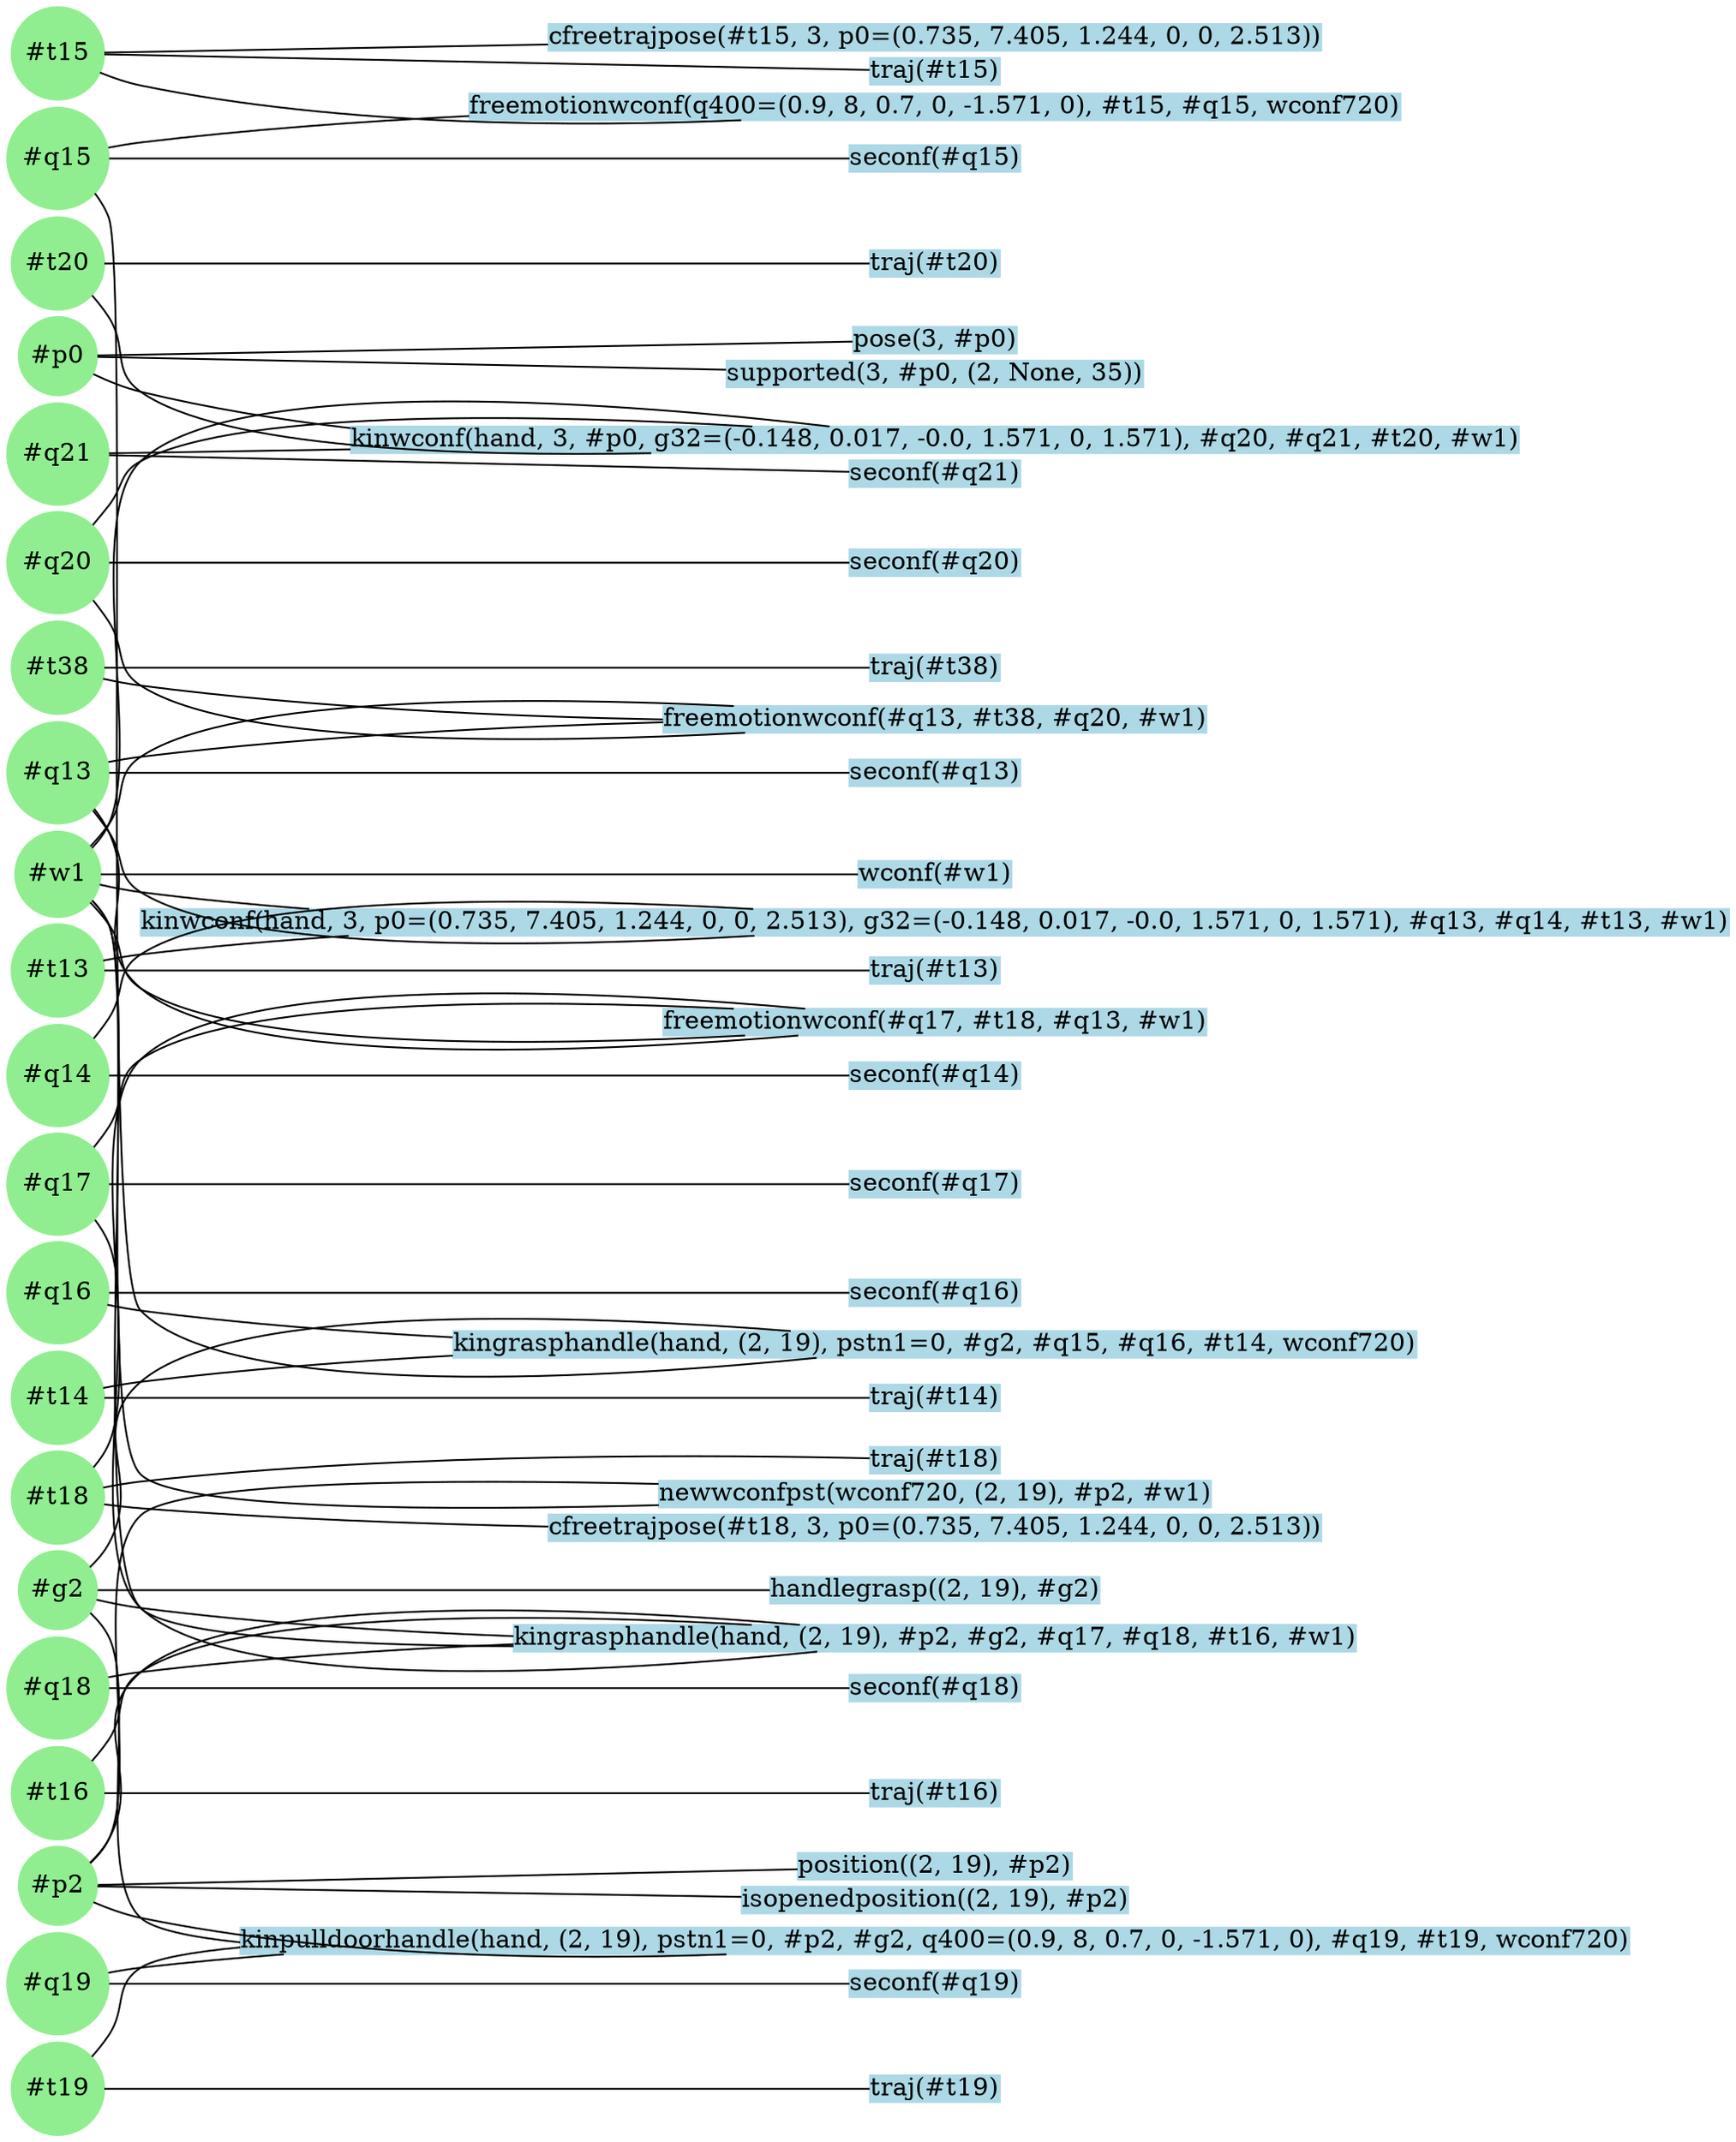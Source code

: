 strict graph "" {
	graph [bb="0,0,966.57,1183.3",
		dpi=300,
		nodesep=0.05,
		outputMode=nodesfirst,
		rankdir=RL,
		ranksep=0.25
	];
	node [colorscheme=SVG,
		height=0.02,
		label="\N",
		margin=0,
		style=filled,
		width=0
	];
	edge [colorscheme=SVG];
	"cfreetrajpose(#t15, 3, p0=(0.735, 7.405, 1.244, 0, 0, 2.513))"	[color=LightBlue,
		height=0.20833,
		pos="520.57,1166.2",
		shape=box,
		width=6.0278];
	"#t15"	[color=LightGreen,
		height=0.72675,
		pos="28.284,1157.2",
		shape=circle,
		width=0.72675];
	"cfreetrajpose(#t15, 3, p0=(0.735, 7.405, 1.244, 0, 0, 2.513))" -- "#t15"	[pos="303.45,1162.2 205.64,1160.4 101.58,1158.5 54.735,1157.6"];
	"traj(#t20)"	[color=LightBlue,
		height=0.20833,
		pos="520.57,1041.2",
		shape=box,
		width=1.0139];
	"#t20"	[color=LightGreen,
		height=0.72675,
		pos="28.284,1041.2",
		shape=circle,
		width=0.72675];
	"traj(#t20)" -- "#t20"	[pos="483.91,1041.2 389.71,1041.2 135.87,1041.2 54.649,1041.2"];
	"kinwconf(hand, 3, #p0, g32=(-0.148, 0.017, -0.0, 1.571, 0, 1.571), #q20, #q21, #t20, #w1)"	[color=LightBlue,
		height=0.20833,
		pos="520.57,943.16",
		shape=box,
		width=9.1111];
	"kinwconf(hand, 3, #p0, g32=(-0.148, 0.017, -0.0, 1.571, 0, 1.571), #q20, #q21, #t20, #w1)" -- "#t20"	[pos="377.18,935.66 265.72,932.64 121.91,935.92 74.569,969.16 57.947,980.83 67.553,994.08 56.569,1011.2 53.903,1015.3 50.655,1019.4 47.343,\
1023.2"];
	"#p0"	[color=LightGreen,
		height=0.6089,
		pos="28.284,989.16",
		shape=circle,
		width=0.6089];
	"kinwconf(hand, 3, #p0, g32=(-0.148, 0.017, -0.0, 1.571, 0, 1.571), #q20, #q21, #t20, #w1)" -- "#p0"	[pos="192.52,948.85 152.47,953.48 112.37,960.03 74.569,969.16 65.546,971.34 56.077,975.24 48.143,979.02"];
	"#q20"	[color=LightGreen,
		height=0.78567,
		pos="28.284,874.16",
		shape=circle,
		width=0.78567];
	"kinwconf(hand, 3, #p0, g32=(-0.148, 0.017, -0.0, 1.571, 0, 1.571), #q20, #q21, #t20, #w1)" -- "#q20"	[pos="418.06,950.67 305.4,957.22 131.9,961.51 74.569,931.16 62.468,924.76 65.017,916.94 56.569,906.16 53.775,902.6 50.735,898.89 47.73,\
895.3"];
	"#q21"	[color=LightGreen,
		height=0.78567,
		pos="28.284,935.16",
		shape=circle,
		width=0.78567];
	"kinwconf(hand, 3, #p0, g32=(-0.148, 0.017, -0.0, 1.571, 0, 1.571), #q20, #q21, #t20, #w1)" -- "#q21"	[pos="192.54,937.83 135.98,936.9 85.991,936.09 56.678,935.61"];
	"#w1"	[color=LightGreen,
		height=0.66782,
		pos="28.284,702.16",
		shape=circle,
		width=0.66782];
	"kinwconf(hand, 3, #p0, g32=(-0.148, 0.017, -0.0, 1.571, 0, 1.571), #q20, #q21, #t20, #w1)" -- "#w1"	[pos="461.44,950.67 353.66,963.17 128.85,982.16 74.569,931.16 41.885,900.46 75.299,770.91 56.569,730.16 54.357,725.35 50.961,720.87 47.306,\
716.97"];
	"freemotionwconf(#q17, #t18, #q13, #w1)"	[color=LightBlue,
		height=0.20833,
		pos="520.57,619.16",
		shape=box,
		width=4.2361];
	"freemotionwconf(#q17, #t18, #q13, #w1)" -- "#w1"	[pos="413.98,611.66 300.33,605.65 128.55,603.18 74.569,638.16 59.556,647.89 66.934,659.58 56.569,674.16 53.658,678.26 50.151,682.32 46.634,\
686.04"];
	"#q17"	[color=LightGreen,
		height=0.78567,
		pos="28.284,529.16",
		shape=circle,
		width=0.78567];
	"freemotionwconf(#q17, #t18, #q13, #w1)" -- "#q17"	[pos="412.8,626.67 299.01,632.56 127.98,634.67 74.569,599.16 59.006,588.82 66.719,576.85 56.569,561.16 54.031,557.24 51.056,553.28 48.023,\
549.54"];
	"#t18"	[color=LightGreen,
		height=0.72675,
		pos="28.284,354.16",
		shape=circle,
		width=0.72675];
	"freemotionwconf(#q17, #t18, #q13, #w1)" -- "#t18"	[pos="449.57,626.68 337.82,636.99 126.4,649.03 74.569,599.16 40.018,565.92 75.714,428.12 56.569,384.16 54.544,379.52 51.501,375.11 48.171,\
371.18"];
	"#q13"	[color=LightGreen,
		height=0.78567,
		pos="28.284,758.16",
		shape=circle,
		width=0.78567];
	"freemotionwconf(#q17, #t18, #q13, #w1)" -- "#q13"	[pos="443.87,611.64 331.56,602.22 128.27,592.39 74.569,638.16 44.186,664.06 74.073,690.28 56.569,726.16 54.52,730.36 51.79,734.46 48.848,\
738.25"];
	"seconf(#q20)"	[color=LightBlue,
		height=0.20833,
		pos="520.57,874.16",
		shape=box,
		width=1.3333];
	"seconf(#q20)" -- "#q20"	[pos="472.56,874.16 371.65,874.16 136.98,874.16 56.753,874.16"];
	"seconf(#q13)"	[color=LightBlue,
		height=0.20833,
		pos="520.57,758.16",
		shape=box,
		width=1.3333];
	"seconf(#q13)" -- "#q13"	[pos="472.56,758.16 371.65,758.16 136.98,758.16 56.753,758.16"];
	"traj(#t13)"	[color=LightBlue,
		height=0.20833,
		pos="520.57,648.16",
		shape=box,
		width=1.0139];
	"#t13"	[color=LightGreen,
		height=0.72675,
		pos="28.284,648.16",
		shape=circle,
		width=0.72675];
	"traj(#t13)" -- "#t13"	[pos="483.91,648.16 389.71,648.16 135.87,648.16 54.649,648.16"];
	"kingrasphandle(hand, (2, 19), pstn1=0, #g2, #q15, #q16, #t14, wconf720)"	[color=LightBlue,
		height=0.20833,
		pos="520.57,439.16",
		shape=box,
		width=7.5139];
	"#g2"	[color=LightGreen,
		height=0.6089,
		pos="28.284,302.16",
		shape=circle,
		width=0.6089];
	"kingrasphandle(hand, (2, 19), pstn1=0, #g2, #q15, #q16, #t14, wconf720)" -- "#g2"	[pos="441.96,446.69 329.22,455.85 127.78,464.92 74.569,419.16 43.309,392.28 76.421,364.3 56.569,328.16 53.922,323.35 50.075,318.89 46.099,\
315.08"];
	"#q15"	[color=LightGreen,
		height=0.78567,
		pos="28.284,1099.2",
		shape=circle,
		width=0.78567];
	"kingrasphandle(hand, (2, 19), pstn1=0, #g2, #q15, #q16, #t14, wconf720)" -- "#q15"	[pos="454.19,431.65 343.41,420.55 125.83,406.22 74.569,458.16 50.792,482.25 68.739,1035.6 56.569,1067.2 54.836,1071.7 52.183,1076 49.2,\
1079.9"];
	"#q16"	[color=LightGreen,
		height=0.78567,
		pos="28.284,468.16",
		shape=circle,
		width=0.78567];
	"kingrasphandle(hand, (2, 19), pstn1=0, #g2, #q15, #q16, #t14, wconf720)" -- "#q16"	[pos="250.06,443.1 192.01,446.06 131.12,450.77 74.569,458.16 68.501,458.96 62.045,460.16 55.966,461.46"];
	"#t14"	[color=LightGreen,
		height=0.72675,
		pos="28.284,410.16",
		shape=circle,
		width=0.72675];
	"kingrasphandle(hand, (2, 19), pstn1=0, #g2, #q15, #q16, #t14, wconf720)" -- "#t14"	[pos="249.88,433.6 191.91,430.57 131.09,426.01 74.569,419.16 67.884,418.35 60.711,417.11 54.089,415.8"];
	"seconf(#q17)"	[color=LightBlue,
		height=0.20833,
		pos="520.57,529.16",
		shape=box,
		width=1.3333];
	"seconf(#q17)" -- "#q17"	[pos="472.56,529.16 371.65,529.16 136.98,529.16 56.753,529.16"];
	"freemotionwconf(q400=(0.9, 8, 0.7, 0, -1.571, 0), #t15, #q15, wconf720)"	[color=LightBlue,
		height=0.20833,
		pos="520.57,1128.2",
		shape=box,
		width=7.2639];
	"freemotionwconf(q400=(0.9, 8, 0.7, 0, -1.571, 0), #t15, #q15, wconf720)" -- "#t15"	[pos="397.5,1120.7 307.41,1117.7 182.27,1119.1 74.569,1140.2 67.151,1141.6 59.352,1144.1 52.357,1146.8"];
	"freemotionwconf(q400=(0.9, 8, 0.7, 0, -1.571, 0), #t15, #q15, wconf720)" -- "#q15"	[pos="259.01,1123.1 198.33,1120 134.07,1115.4 74.569,1108.2 68.521,1107.4 62.073,1106.3 55.995,1105.2"];
	"traj(#t15)"	[color=LightBlue,
		height=0.20833,
		pos="520.57,1147.2",
		shape=box,
		width=1.0139];
	"traj(#t15)" -- "#t15"	[pos="483.91,1147.9 389.71,1149.8 135.87,1155 54.649,1156.6"];
	"traj(#t38)"	[color=LightBlue,
		height=0.20833,
		pos="520.57,816.16",
		shape=box,
		width=1.0139];
	"#t38"	[color=LightGreen,
		height=0.72675,
		pos="28.284,816.16",
		shape=circle,
		width=0.72675];
	"traj(#t38)" -- "#t38"	[pos="483.91,816.16 389.71,816.16 135.87,816.16 54.649,816.16"];
	"kinwconf(hand, 3, p0=(0.735, 7.405, 1.244, 0, 0, 2.513), g32=(-0.148, 0.017, -0.0, 1.571, 0, 1.571), #q13, #q14, #t13, #w1)"	[color=LightBlue,
		height=0.20833,
		pos="520.57,675.16",
		shape=box,
		width=12.389];
	"kinwconf(hand, 3, p0=(0.735, 7.405, 1.244, 0, 0, 2.513), g32=(-0.148, 0.017, -0.0, 1.571, 0, 1.571), #q13, #q14, #t13, #w1)" -- "#w1"	[pos="168.67,682.68 136.79,685.14 105.05,688.25 74.569,692.16 67.062,693.13 58.963,694.73 51.718,696.38"];
	"kinwconf(hand, 3, p0=(0.735, 7.405, 1.244, 0, 0, 2.513), g32=(-0.148, 0.017, -0.0, 1.571, 0, 1.571), #q13, #q14, #t13, #w1)" -- "#q13"	[pos="419.23,667.66 305.84,661.12 129.84,657.43 74.569,692.16 60.092,701.26 66.173,712.02 56.569,726.16 53.944,730.03 50.926,733.96 47.876,\
737.69"];
	"kinwconf(hand, 3, p0=(0.735, 7.405, 1.244, 0, 0, 2.513), g32=(-0.148, 0.017, -0.0, 1.571, 0, 1.571), #q13, #q14, #t13, #w1)" -- "#t13"	[pos="191.03,667.66 151.71,665.05 112.19,661.63 74.569,657.16 67.882,656.37 60.709,655.13 54.087,653.82"];
	"#q14"	[color=LightGreen,
		height=0.78567,
		pos="28.284,590.16",
		shape=circle,
		width=0.78567];
	"kinwconf(hand, 3, p0=(0.735, 7.405, 1.244, 0, 0, 2.513), g32=(-0.148, 0.017, -0.0, 1.571, 0, 1.571), #q13, #q14, #t13, #w1)" -- "#q14"	[pos="416.62,682.67 303.07,688.95 129.19,692.03 74.569,657.16 59.824,647.75 66.308,636.69 56.569,622.16 53.967,618.28 50.961,614.34 47.915,\
610.61"];
	"position((2, 19), #p2)"	[color=LightBlue,
		height=0.20833,
		pos="520.57,149.16",
		shape=box,
		width=2.1389];
	"#p2"	[color=LightGreen,
		height=0.6089,
		pos="28.284,138.16",
		shape=circle,
		width=0.6089];
	"position((2, 19), #p2)" -- "#p2"	[pos="443.5,147.46 328.65,144.88 117.27,140.14 50.246,138.63"];
	"seconf(#q21)"	[color=LightBlue,
		height=0.20833,
		pos="520.57,924.16",
		shape=box,
		width=1.3333];
	"seconf(#q21)" -- "#q21"	[pos="472.56,925.22 371.65,927.48 136.98,932.75 56.753,934.55"];
	"isopenedposition((2, 19), #p2)"	[color=LightBlue,
		height=0.20833,
		pos="520.57,130.16",
		shape=box,
		width=3.0139];
	"isopenedposition((2, 19), #p2)" -- "#p2"	[pos="411.97,131.92 293.58,133.85 111.91,136.81 50.445,137.82"];
	"seconf(#q18)"	[color=LightBlue,
		height=0.20833,
		pos="520.57,248.16",
		shape=box,
		width=1.3333];
	"#q18"	[color=LightGreen,
		height=0.78567,
		pos="28.284,248.16",
		shape=circle,
		width=0.78567];
	"seconf(#q18)" -- "#q18"	[pos="472.56,248.16 371.65,248.16 136.98,248.16 56.753,248.16"];
	"kingrasphandle(hand, (2, 19), #p2, #g2, #q17, #q18, #t16, #w1)"	[color=LightBlue,
		height=0.20833,
		pos="520.57,275.16",
		shape=box,
		width=6.5694];
	"kingrasphandle(hand, (2, 19), #p2, #g2, #q17, #q18, #t16, #w1)" -- "#w1"	[pos="283.92,270.67 185.77,271.28 90.699,276.18 74.569,292.16 44.389,322.07 73.497,635.19 56.569,674.16 54.459,679.02 51.103,683.51 47.454,\
687.42"];
	"kingrasphandle(hand, (2, 19), #p2, #g2, #q17, #q18, #t16, #w1)" -- "#q17"	[pos="283.88,270.96 185.91,271.65 91.002,276.52 74.569,292.16 41.443,323.69 74.242,454.99 56.569,497.16 54.706,501.61 51.991,505.89 48.986,\
509.79"];
	"kingrasphandle(hand, (2, 19), #p2, #g2, #q17, #q18, #t16, #w1)" -- "#g2"	[pos="283.93,276.3 216.14,278.75 142.24,283.47 74.569,292.16 66.423,293.21 57.58,295.01 49.887,296.8"];
	"kingrasphandle(hand, (2, 19), #p2, #g2, #q17, #q18, #t16, #w1)" -- "#p2"	[pos="446.57,282.7 334.8,292.54 128.51,303.53 74.569,257.16 42.642,229.72 76.765,201.1 56.569,164.16 53.932,159.34 50.088,154.88 46.113,\
151.07"];
	"kingrasphandle(hand, (2, 19), #p2, #g2, #q17, #q18, #t16, #w1)" -- "#q18"	[pos="284.04,272.48 216.25,269.86 142.33,265.22 74.569,257.16 68.519,256.44 62.071,255.36 55.993,254.19"];
	"#t16"	[color=LightGreen,
		height=0.72675,
		pos="28.284,190.16",
		shape=circle,
		width=0.72675];
	"kingrasphandle(hand, (2, 19), #p2, #g2, #q17, #q18, #t16, #w1)" -- "#t16"	[pos="420.27,282.67 306.71,289.29 129.41,293.03 74.569,257.16 59.264,247.15 66.825,235.3 56.569,220.16 53.884,216.2 50.7,212.22 47.472,\
208.52"];
	"pose(3, #p0)"	[color=LightBlue,
		height=0.20833,
		pos="520.57,998.16",
		shape=box,
		width=1.2778];
	"pose(3, #p0)" -- "#p0"	[pos="474.32,997.33 371.56,995.45 123.78,990.9 50.214,989.55"];
	"handlegrasp((2, 19), #g2)"	[color=LightBlue,
		height=0.20833,
		pos="520.57,302.16",
		shape=box,
		width=2.5694];
	"handlegrasp((2, 19), #g2)" -- "#g2"	[pos="427.92,302.16 310.69,302.16 115.07,302.16 50.605,302.16"];
	"traj(#t16)"	[color=LightBlue,
		height=0.20833,
		pos="520.57,190.16",
		shape=box,
		width=1.0139];
	"traj(#t16)" -- "#t16"	[pos="483.91,190.16 389.71,190.16 135.87,190.16 54.649,190.16"];
	"seconf(#q19)"	[color=LightBlue,
		height=0.20833,
		pos="520.57,84.163",
		shape=box,
		width=1.3333];
	"#q19"	[color=LightGreen,
		height=0.78567,
		pos="28.284,84.163",
		shape=circle,
		width=0.78567];
	"seconf(#q19)" -- "#q19"	[pos="472.56,84.163 371.65,84.163 136.98,84.163 56.753,84.163"];
	"wconf(#w1)"	[color=LightBlue,
		height=0.20833,
		pos="520.57,702.16",
		shape=box,
		width=1.1944];
	"wconf(#w1)" -- "#w1"	[pos="477.34,702.16 377.46,702.16 129.32,702.16 52.395,702.16"];
	"cfreetrajpose(#t18, 3, p0=(0.735, 7.405, 1.244, 0, 0, 2.513))"	[color=LightBlue,
		height=0.20833,
		pos="520.57,337.16",
		shape=box,
		width=6.0278];
	"cfreetrajpose(#t18, 3, p0=(0.735, 7.405, 1.244, 0, 0, 2.513))" -- "#t18"	[pos="303.46,337.86 230.66,339.33 149.01,342.33 74.569,348.16 68.085,348.67 61.109,349.47 54.621,350.32"];
	"supported(3, #p0, (2, None, 35))"	[color=LightBlue,
		height=0.20833,
		pos="520.57,979.16",
		shape=box,
		width=3.25];
	"supported(3, #p0, (2, None, 35))" -- "#p0"	[pos="403.38,981.53 285.01,983.95 110.57,987.5 50.513,988.73"];
	"freemotionwconf(#q13, #t38, #q20, #w1)"	[color=LightBlue,
		height=0.20833,
		pos="520.57,787.16",
		shape=box,
		width=4.2361];
	"freemotionwconf(#q13, #t38, #q20, #w1)" -- "#q20"	[pos="413.98,779.66 300.33,773.65 128.55,771.18 74.569,806.16 59.556,815.89 66.444,827.25 56.569,842.16 53.989,846.06 50.994,850.01 47.952,\
853.74"];
	"freemotionwconf(#q13, #t38, #q20, #w1)" -- "#w1"	[pos="410.81,794.67 297.08,800.39 127.84,802.18 74.569,767.16 59.287,757.12 67.084,745.12 56.569,730.16 53.68,726.05 50.182,721.98 46.668,\
718.27"];
	"freemotionwconf(#q13, #t38, #q20, #w1)" -- "#q13"	[pos="367.97,786.02 281.7,783.96 171.78,778.94 74.569,767.16 68.521,766.43 62.073,765.34 55.995,764.17"];
	"freemotionwconf(#q13, #t38, #q20, #w1)" -- "#t38"	[pos="367.87,787.09 281.57,788.68 171.66,793.47 74.569,806.16 67.863,807.04 60.682,808.42 54.06,809.87"];
	"seconf(#q14)"	[color=LightBlue,
		height=0.20833,
		pos="520.57,590.16",
		shape=box,
		width=1.3333];
	"seconf(#q14)" -- "#q14"	[pos="472.56,590.16 371.65,590.16 136.98,590.16 56.753,590.16"];
	"kinpulldoorhandle(hand, (2, 19), pstn1=0, #p2, #g2, q400=(0.9, 8, 0.7, 0, -1.571, 0), #q19, #t19, wconf720)"	[color=LightBlue,
		height=0.20833,
		pos="520.57,107.16",
		shape=box,
		width=10.833];
	"kinpulldoorhandle(hand, (2, 19), pstn1=0, #p2, #g2, q400=(0.9, 8, 0.7, 0, -1.571, 0), #q19, #t19, wconf720)" -- "#g2"	[pos="130.48,106.4 101.94,109.38 81.508,113.79 74.569,120.16 48.859,143.76 72.129,244.93 56.569,276.16 54.118,281.08 50.338,285.57 46.365,\
289.39"];
	"kinpulldoorhandle(hand, (2, 19), pstn1=0, #p2, #g2, q400=(0.9, 8, 0.7, 0, -1.571, 0), #q19, #t19, wconf720)" -- "#p2"	[pos="404.9,99.652 314.28,96.31 185.08,97.327 74.569,120.16 65.621,122.01 56.163,125.5 48.218,128.92"];
	"kinpulldoorhandle(hand, (2, 19), pstn1=0, #p2, #g2, q400=(0.9, 8, 0.7, 0, -1.571, 0), #q19, #t19, wconf720)" -- "#q19"	[pos="142.64,99.643 119.58,97.839 96.743,95.698 74.569,93.163 68.516,92.471 62.066,91.397 55.988,90.228"];
	"#t19"	[color=LightGreen,
		height=0.72675,
		pos="28.284,26.163",
		shape=circle,
		width=0.72675];
	"kinpulldoorhandle(hand, (2, 19), pstn1=0, #p2, #g2, q400=(0.9, 8, 0.7, 0, -1.571, 0), #q19, #t19, wconf720)" -- "#t19"	[pos="130.18,104.36 102.44,101.77 82.273,98.153 74.569,93.163 59.219,83.222 66.825,71.303 56.569,56.163 53.884,52.199 50.7,48.225 47.472,\
44.525"];
	"traj(#t18)"	[color=LightBlue,
		height=0.20833,
		pos="520.57,375.16",
		shape=box,
		width=1.0139];
	"traj(#t18)" -- "#t18"	[pos="483.95,376.24 408.29,378.08 226.07,380.14 74.569,363.16 67.877,362.41 60.702,361.19 54.08,359.88"];
	"traj(#t14)"	[color=LightBlue,
		height=0.20833,
		pos="520.57,410.16",
		shape=box,
		width=1.0139];
	"traj(#t14)" -- "#t14"	[pos="483.91,410.16 389.71,410.16 135.87,410.16 54.649,410.16"];
	"seconf(#q15)"	[color=LightBlue,
		height=0.20833,
		pos="520.57,1099.2",
		shape=box,
		width=1.3333];
	"seconf(#q15)" -- "#q15"	[pos="472.56,1099.2 371.65,1099.2 136.98,1099.2 56.753,1099.2"];
	"traj(#t19)"	[color=LightBlue,
		height=0.20833,
		pos="520.57,26.163",
		shape=box,
		width=1.0139];
	"traj(#t19)" -- "#t19"	[pos="483.91,26.163 389.71,26.163 135.87,26.163 54.649,26.163"];
	"seconf(#q16)"	[color=LightBlue,
		height=0.20833,
		pos="520.57,468.16",
		shape=box,
		width=1.3333];
	"seconf(#q16)" -- "#q16"	[pos="472.56,468.16 371.65,468.16 136.98,468.16 56.753,468.16"];
	"newwconfpst(wconf720, (2, 19), #p2, #w1)"	[color=LightBlue,
		height=0.20833,
		pos="520.57,356.16",
		shape=box,
		width=4.3056];
	"newwconfpst(wconf720, (2, 19), #p2, #w1)" -- "#w1"	[pos="365.48,349.92 245.35,346.7 95.457,346.97 74.569,367.16 50.001,390.91 70.361,642.9 56.569,674.16 54.432,679.01 51.064,683.5 47.414,\
687.4"];
	"newwconfpst(wconf720, (2, 19), #p2, #w1)" -- "#p2"	[pos="365.38,361.83 245.42,364.63 95.829,363.93 74.569,344.16 45.129,316.79 74.22,200.28 56.569,164.16 54.155,159.22 50.388,154.73 46.415,\
150.91"];
}
